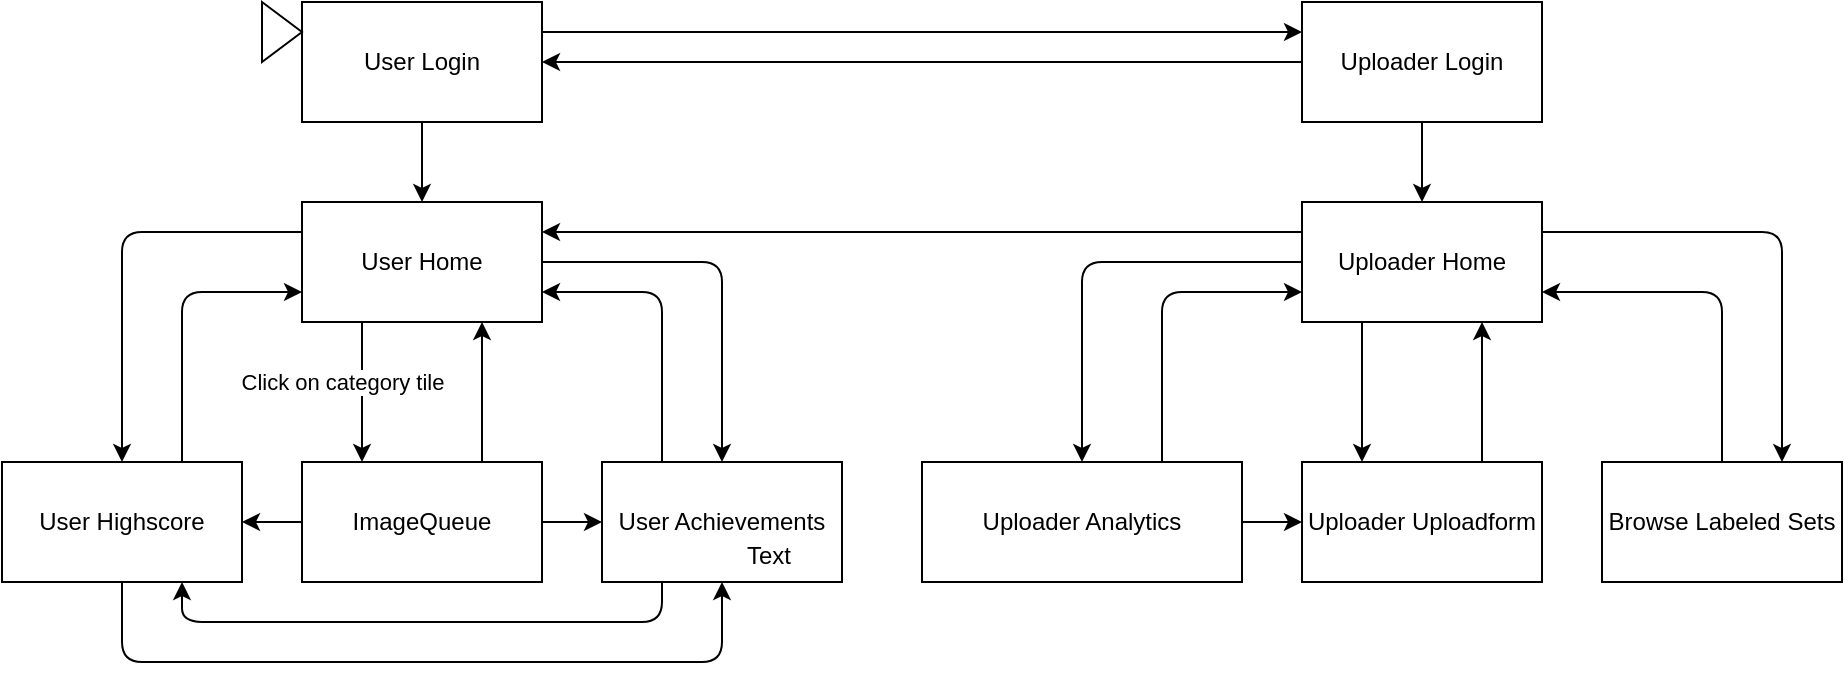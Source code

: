 <mxfile version="13.3.9" type="device"><diagram id="C5RBs43oDa-KdzZeNtuy" name="Page-1"><mxGraphModel dx="782" dy="1624" grid="1" gridSize="10" guides="1" tooltips="1" connect="1" arrows="1" fold="1" page="1" pageScale="1" pageWidth="827" pageHeight="1169" math="0" shadow="0"><root><mxCell id="WIyWlLk6GJQsqaUBKTNV-0"/><mxCell id="WIyWlLk6GJQsqaUBKTNV-1" parent="WIyWlLk6GJQsqaUBKTNV-0"/><mxCell id="LW-lAT01XpNaNRweOEhS-1" value="User Home" style="rounded=0;whiteSpace=wrap;html=1;" parent="WIyWlLk6GJQsqaUBKTNV-1" vertex="1"><mxGeometry x="250" y="70" width="120" height="60" as="geometry"/></mxCell><mxCell id="LW-lAT01XpNaNRweOEhS-2" value="Uploader Home" style="rounded=0;whiteSpace=wrap;html=1;" parent="WIyWlLk6GJQsqaUBKTNV-1" vertex="1"><mxGeometry x="750" y="70" width="120" height="60" as="geometry"/></mxCell><mxCell id="LW-lAT01XpNaNRweOEhS-3" value="User Login" style="rounded=0;whiteSpace=wrap;html=1;" parent="WIyWlLk6GJQsqaUBKTNV-1" vertex="1"><mxGeometry x="250" y="-30" width="120" height="60" as="geometry"/></mxCell><mxCell id="LW-lAT01XpNaNRweOEhS-4" value="Uploader Uploadform" style="rounded=0;whiteSpace=wrap;html=1;" parent="WIyWlLk6GJQsqaUBKTNV-1" vertex="1"><mxGeometry x="750" y="200" width="120" height="60" as="geometry"/></mxCell><mxCell id="LW-lAT01XpNaNRweOEhS-5" value="Uploader Analytics" style="rounded=0;whiteSpace=wrap;html=1;" parent="WIyWlLk6GJQsqaUBKTNV-1" vertex="1"><mxGeometry x="560" y="200" width="160" height="60" as="geometry"/></mxCell><mxCell id="LW-lAT01XpNaNRweOEhS-6" value="Browse Labeled Sets" style="rounded=0;whiteSpace=wrap;html=1;" parent="WIyWlLk6GJQsqaUBKTNV-1" vertex="1"><mxGeometry x="900" y="200" width="120" height="60" as="geometry"/></mxCell><mxCell id="LW-lAT01XpNaNRweOEhS-8" value="User Achievements" style="rounded=0;whiteSpace=wrap;html=1;" parent="WIyWlLk6GJQsqaUBKTNV-1" vertex="1"><mxGeometry x="400" y="200" width="120" height="60" as="geometry"/></mxCell><mxCell id="zutBZppqh0JFumHL9dJz-43" value="Text" style="text;html=1;align=center;verticalAlign=middle;resizable=0;points=[];autosize=1;" parent="LW-lAT01XpNaNRweOEhS-8" vertex="1"><mxGeometry x="63" y="37" width="40" height="20" as="geometry"/></mxCell><mxCell id="LW-lAT01XpNaNRweOEhS-9" value="User Highscore" style="rounded=0;whiteSpace=wrap;html=1;" parent="WIyWlLk6GJQsqaUBKTNV-1" vertex="1"><mxGeometry x="100" y="200" width="120" height="60" as="geometry"/></mxCell><mxCell id="LW-lAT01XpNaNRweOEhS-10" value="ImageQueue" style="rounded=0;whiteSpace=wrap;html=1;" parent="WIyWlLk6GJQsqaUBKTNV-1" vertex="1"><mxGeometry x="250" y="200" width="120" height="60" as="geometry"/></mxCell><mxCell id="zutBZppqh0JFumHL9dJz-0" value="" style="endArrow=classic;html=1;entryX=0;entryY=0.25;entryDx=0;entryDy=0;exitX=1;exitY=0.25;exitDx=0;exitDy=0;" parent="WIyWlLk6GJQsqaUBKTNV-1" source="LW-lAT01XpNaNRweOEhS-3" target="LW-lAT01XpNaNRweOEhS-0" edge="1"><mxGeometry relative="1" as="geometry"><mxPoint x="340" y="100" as="sourcePoint"/><mxPoint x="400" y="240" as="targetPoint"/><Array as="points"/></mxGeometry></mxCell><mxCell id="zutBZppqh0JFumHL9dJz-5" value="" style="endArrow=classic;html=1;entryX=1;entryY=0.5;entryDx=0;entryDy=0;exitX=0;exitY=0.5;exitDx=0;exitDy=0;" parent="WIyWlLk6GJQsqaUBKTNV-1" source="LW-lAT01XpNaNRweOEhS-0" target="LW-lAT01XpNaNRweOEhS-3" edge="1"><mxGeometry relative="1" as="geometry"><mxPoint x="449" y="100" as="sourcePoint"/><mxPoint x="330" y="122" as="targetPoint"/></mxGeometry></mxCell><mxCell id="zutBZppqh0JFumHL9dJz-7" value="" style="endArrow=classic;html=1;entryX=0.5;entryY=0;entryDx=0;entryDy=0;exitX=0;exitY=0.25;exitDx=0;exitDy=0;" parent="WIyWlLk6GJQsqaUBKTNV-1" source="LW-lAT01XpNaNRweOEhS-1" target="LW-lAT01XpNaNRweOEhS-9" edge="1"><mxGeometry relative="1" as="geometry"><mxPoint x="210" y="180" as="sourcePoint"/><mxPoint x="400" y="250" as="targetPoint"/><Array as="points"><mxPoint x="160" y="85"/></Array></mxGeometry></mxCell><mxCell id="zutBZppqh0JFumHL9dJz-9" value="" style="endArrow=classic;html=1;exitX=1;exitY=0.5;exitDx=0;exitDy=0;entryX=0.5;entryY=0;entryDx=0;entryDy=0;" parent="WIyWlLk6GJQsqaUBKTNV-1" source="LW-lAT01XpNaNRweOEhS-1" target="LW-lAT01XpNaNRweOEhS-8" edge="1"><mxGeometry relative="1" as="geometry"><mxPoint x="210" y="200" as="sourcePoint"/><mxPoint x="510" y="263" as="targetPoint"/><Array as="points"><mxPoint x="460" y="100"/></Array></mxGeometry></mxCell><mxCell id="zutBZppqh0JFumHL9dJz-11" value="" style="endArrow=classic;html=1;entryX=0.25;entryY=0;entryDx=0;entryDy=0;exitX=0.25;exitY=1;exitDx=0;exitDy=0;" parent="WIyWlLk6GJQsqaUBKTNV-1" source="LW-lAT01XpNaNRweOEhS-1" target="LW-lAT01XpNaNRweOEhS-10" edge="1"><mxGeometry relative="1" as="geometry"><mxPoint x="208" y="222" as="sourcePoint"/><mxPoint x="10" y="418.98" as="targetPoint"/><Array as="points"/></mxGeometry></mxCell><mxCell id="zutBZppqh0JFumHL9dJz-12" value="Click on category tile" style="edgeLabel;resizable=0;html=1;align=center;verticalAlign=middle;" parent="zutBZppqh0JFumHL9dJz-11" connectable="0" vertex="1"><mxGeometry relative="1" as="geometry"><mxPoint x="-10" y="-5" as="offset"/></mxGeometry></mxCell><mxCell id="zutBZppqh0JFumHL9dJz-17" value="" style="endArrow=classic;html=1;exitX=0.75;exitY=0;exitDx=0;exitDy=0;entryX=0.75;entryY=1;entryDx=0;entryDy=0;" parent="WIyWlLk6GJQsqaUBKTNV-1" source="LW-lAT01XpNaNRweOEhS-10" target="LW-lAT01XpNaNRweOEhS-1" edge="1"><mxGeometry width="50" height="50" relative="1" as="geometry"><mxPoint x="124" y="318" as="sourcePoint"/><mxPoint x="150" y="140" as="targetPoint"/><Array as="points"/></mxGeometry></mxCell><mxCell id="zutBZppqh0JFumHL9dJz-35" value="" style="endArrow=classic;html=1;exitX=0;exitY=0.5;exitDx=0;exitDy=0;entryX=1;entryY=0.5;entryDx=0;entryDy=0;" parent="WIyWlLk6GJQsqaUBKTNV-1" source="LW-lAT01XpNaNRweOEhS-10" target="LW-lAT01XpNaNRweOEhS-9" edge="1"><mxGeometry width="50" height="50" relative="1" as="geometry"><mxPoint x="190" y="360" as="sourcePoint"/><mxPoint x="140" y="460" as="targetPoint"/></mxGeometry></mxCell><mxCell id="zutBZppqh0JFumHL9dJz-36" value="" style="endArrow=classic;html=1;entryX=0;entryY=0.5;entryDx=0;entryDy=0;exitX=1;exitY=0.5;exitDx=0;exitDy=0;" parent="WIyWlLk6GJQsqaUBKTNV-1" source="LW-lAT01XpNaNRweOEhS-10" target="LW-lAT01XpNaNRweOEhS-8" edge="1"><mxGeometry width="50" height="50" relative="1" as="geometry"><mxPoint x="80" y="380" as="sourcePoint"/><mxPoint x="240" y="310" as="targetPoint"/></mxGeometry></mxCell><mxCell id="zutBZppqh0JFumHL9dJz-45" value="" style="endArrow=classic;html=1;entryX=0.5;entryY=0;entryDx=0;entryDy=0;" parent="WIyWlLk6GJQsqaUBKTNV-1" target="LW-lAT01XpNaNRweOEhS-1" edge="1"><mxGeometry width="50" height="50" relative="1" as="geometry"><mxPoint x="310" y="30" as="sourcePoint"/><mxPoint x="240" y="300" as="targetPoint"/></mxGeometry></mxCell><mxCell id="JpXnhpJhH01U_R8NAxJR-0" value="" style="endArrow=classic;html=1;exitX=0.5;exitY=1;exitDx=0;exitDy=0;entryX=0.5;entryY=1;entryDx=0;entryDy=0;" parent="WIyWlLk6GJQsqaUBKTNV-1" source="LW-lAT01XpNaNRweOEhS-9" target="LW-lAT01XpNaNRweOEhS-8" edge="1"><mxGeometry width="50" height="50" relative="1" as="geometry"><mxPoint x="200" y="487" as="sourcePoint"/><mxPoint x="330" y="380" as="targetPoint"/><Array as="points"><mxPoint x="160" y="300"/><mxPoint x="460" y="300"/></Array></mxGeometry></mxCell><mxCell id="JpXnhpJhH01U_R8NAxJR-2" value="" style="endArrow=classic;html=1;exitX=0.25;exitY=1;exitDx=0;exitDy=0;entryX=0.75;entryY=1;entryDx=0;entryDy=0;" parent="WIyWlLk6GJQsqaUBKTNV-1" source="LW-lAT01XpNaNRweOEhS-8" target="LW-lAT01XpNaNRweOEhS-9" edge="1"><mxGeometry width="50" height="50" relative="1" as="geometry"><mxPoint x="280" y="560" as="sourcePoint"/><mxPoint x="160" y="270" as="targetPoint"/><Array as="points"><mxPoint x="430" y="280"/><mxPoint x="190" y="280"/></Array></mxGeometry></mxCell><mxCell id="JpXnhpJhH01U_R8NAxJR-8" value="" style="endArrow=classic;html=1;exitX=0.5;exitY=1;exitDx=0;exitDy=0;" parent="WIyWlLk6GJQsqaUBKTNV-1" source="LW-lAT01XpNaNRweOEhS-0" target="LW-lAT01XpNaNRweOEhS-2" edge="1"><mxGeometry width="50" height="50" relative="1" as="geometry"><mxPoint x="530" y="240" as="sourcePoint"/><mxPoint x="580" y="190" as="targetPoint"/></mxGeometry></mxCell><mxCell id="JpXnhpJhH01U_R8NAxJR-11" value="" style="endArrow=classic;html=1;exitX=1;exitY=0.25;exitDx=0;exitDy=0;" parent="WIyWlLk6GJQsqaUBKTNV-1" source="LW-lAT01XpNaNRweOEhS-2" edge="1"><mxGeometry width="50" height="50" relative="1" as="geometry"><mxPoint x="460" y="210" as="sourcePoint"/><mxPoint x="990" y="200" as="targetPoint"/><Array as="points"><mxPoint x="990" y="85"/></Array></mxGeometry></mxCell><mxCell id="JpXnhpJhH01U_R8NAxJR-12" value="" style="endArrow=classic;html=1;exitX=0;exitY=0.5;exitDx=0;exitDy=0;" parent="WIyWlLk6GJQsqaUBKTNV-1" source="LW-lAT01XpNaNRweOEhS-2" edge="1"><mxGeometry width="50" height="50" relative="1" as="geometry"><mxPoint x="460" y="210" as="sourcePoint"/><mxPoint x="640" y="200" as="targetPoint"/><Array as="points"><mxPoint x="640" y="100"/><mxPoint x="640" y="180"/><mxPoint x="640" y="200"/></Array></mxGeometry></mxCell><mxCell id="JpXnhpJhH01U_R8NAxJR-13" value="" style="endArrow=classic;html=1;exitX=0.25;exitY=1;exitDx=0;exitDy=0;entryX=0.25;entryY=0;entryDx=0;entryDy=0;" parent="WIyWlLk6GJQsqaUBKTNV-1" source="LW-lAT01XpNaNRweOEhS-2" target="LW-lAT01XpNaNRweOEhS-4" edge="1"><mxGeometry width="50" height="50" relative="1" as="geometry"><mxPoint x="460" y="210" as="sourcePoint"/><mxPoint x="510" y="160" as="targetPoint"/><Array as="points"><mxPoint x="780" y="150"/><mxPoint x="780" y="170"/></Array></mxGeometry></mxCell><mxCell id="JpXnhpJhH01U_R8NAxJR-15" value="" style="endArrow=classic;html=1;exitX=0.75;exitY=0;exitDx=0;exitDy=0;entryX=0.75;entryY=1;entryDx=0;entryDy=0;" parent="WIyWlLk6GJQsqaUBKTNV-1" source="LW-lAT01XpNaNRweOEhS-4" target="LW-lAT01XpNaNRweOEhS-2" edge="1"><mxGeometry width="50" height="50" relative="1" as="geometry"><mxPoint x="520" y="210" as="sourcePoint"/><mxPoint x="570" y="160" as="targetPoint"/></mxGeometry></mxCell><mxCell id="JpXnhpJhH01U_R8NAxJR-18" value="" style="endArrow=classic;html=1;entryX=0;entryY=0.75;entryDx=0;entryDy=0;exitX=0.75;exitY=0;exitDx=0;exitDy=0;" parent="WIyWlLk6GJQsqaUBKTNV-1" source="LW-lAT01XpNaNRweOEhS-5" target="LW-lAT01XpNaNRweOEhS-2" edge="1"><mxGeometry width="50" height="50" relative="1" as="geometry"><mxPoint x="520" y="210" as="sourcePoint"/><mxPoint x="570" y="160" as="targetPoint"/><Array as="points"><mxPoint x="680" y="115"/></Array></mxGeometry></mxCell><mxCell id="JpXnhpJhH01U_R8NAxJR-20" value="" style="endArrow=classic;html=1;exitX=0.5;exitY=0;exitDx=0;exitDy=0;entryX=1;entryY=0.75;entryDx=0;entryDy=0;" parent="WIyWlLk6GJQsqaUBKTNV-1" source="LW-lAT01XpNaNRweOEhS-6" target="LW-lAT01XpNaNRweOEhS-2" edge="1"><mxGeometry width="50" height="50" relative="1" as="geometry"><mxPoint x="520" y="210" as="sourcePoint"/><mxPoint x="870" y="85" as="targetPoint"/><Array as="points"><mxPoint x="960" y="115"/></Array></mxGeometry></mxCell><mxCell id="JpXnhpJhH01U_R8NAxJR-25" value="" style="endArrow=classic;html=1;exitX=1;exitY=0.5;exitDx=0;exitDy=0;" parent="WIyWlLk6GJQsqaUBKTNV-1" source="LW-lAT01XpNaNRweOEhS-5" target="LW-lAT01XpNaNRweOEhS-4" edge="1"><mxGeometry width="50" height="50" relative="1" as="geometry"><mxPoint x="680" y="310" as="sourcePoint"/><mxPoint x="620" y="260" as="targetPoint"/></mxGeometry></mxCell><mxCell id="LW-lAT01XpNaNRweOEhS-0" value="Uploader Login" style="rounded=0;whiteSpace=wrap;html=1;" parent="WIyWlLk6GJQsqaUBKTNV-1" vertex="1"><mxGeometry x="750" y="-30" width="120" height="60" as="geometry"/></mxCell><mxCell id="-ojtFBzANR-WkcDiuMS6-4" value="" style="endArrow=classic;html=1;exitX=0;exitY=0.25;exitDx=0;exitDy=0;entryX=1;entryY=0.25;entryDx=0;entryDy=0;" parent="WIyWlLk6GJQsqaUBKTNV-1" source="LW-lAT01XpNaNRweOEhS-2" target="LW-lAT01XpNaNRweOEhS-1" edge="1"><mxGeometry width="50" height="50" relative="1" as="geometry"><mxPoint x="550" y="140" as="sourcePoint"/><mxPoint x="600" y="90" as="targetPoint"/></mxGeometry></mxCell><mxCell id="-ojtFBzANR-WkcDiuMS6-5" value="" style="triangle;whiteSpace=wrap;html=1;" parent="WIyWlLk6GJQsqaUBKTNV-1" vertex="1"><mxGeometry x="230" y="-30" width="20" height="30" as="geometry"/></mxCell><mxCell id="gyMLonuo5DkMpJLV4BVW-0" value="" style="endArrow=classic;html=1;exitX=0.25;exitY=0;exitDx=0;exitDy=0;entryX=1;entryY=0.75;entryDx=0;entryDy=0;" edge="1" parent="WIyWlLk6GJQsqaUBKTNV-1" source="LW-lAT01XpNaNRweOEhS-8" target="LW-lAT01XpNaNRweOEhS-1"><mxGeometry width="50" height="50" relative="1" as="geometry"><mxPoint x="380" y="190" as="sourcePoint"/><mxPoint x="430" y="140" as="targetPoint"/><Array as="points"><mxPoint x="430" y="115"/></Array></mxGeometry></mxCell><mxCell id="gyMLonuo5DkMpJLV4BVW-1" value="" style="endArrow=classic;html=1;exitX=0.75;exitY=0;exitDx=0;exitDy=0;entryX=0;entryY=0.75;entryDx=0;entryDy=0;" edge="1" parent="WIyWlLk6GJQsqaUBKTNV-1" source="LW-lAT01XpNaNRweOEhS-9" target="LW-lAT01XpNaNRweOEhS-1"><mxGeometry width="50" height="50" relative="1" as="geometry"><mxPoint x="380" y="190" as="sourcePoint"/><mxPoint x="430" y="140" as="targetPoint"/><Array as="points"><mxPoint x="190" y="115"/></Array></mxGeometry></mxCell></root></mxGraphModel></diagram></mxfile>